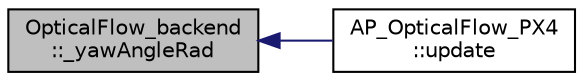 digraph "OpticalFlow_backend::_yawAngleRad"
{
 // INTERACTIVE_SVG=YES
  edge [fontname="Helvetica",fontsize="10",labelfontname="Helvetica",labelfontsize="10"];
  node [fontname="Helvetica",fontsize="10",shape=record];
  rankdir="LR";
  Node1 [label="OpticalFlow_backend\l::_yawAngleRad",height=0.2,width=0.4,color="black", fillcolor="grey75", style="filled" fontcolor="black"];
  Node1 -> Node2 [dir="back",color="midnightblue",fontsize="10",style="solid",fontname="Helvetica"];
  Node2 [label="AP_OpticalFlow_PX4\l::update",height=0.2,width=0.4,color="black", fillcolor="white", style="filled",URL="$classAP__OpticalFlow__PX4.html#a7dd61e7b2db436c10012fc17c378d4ac"];
}
